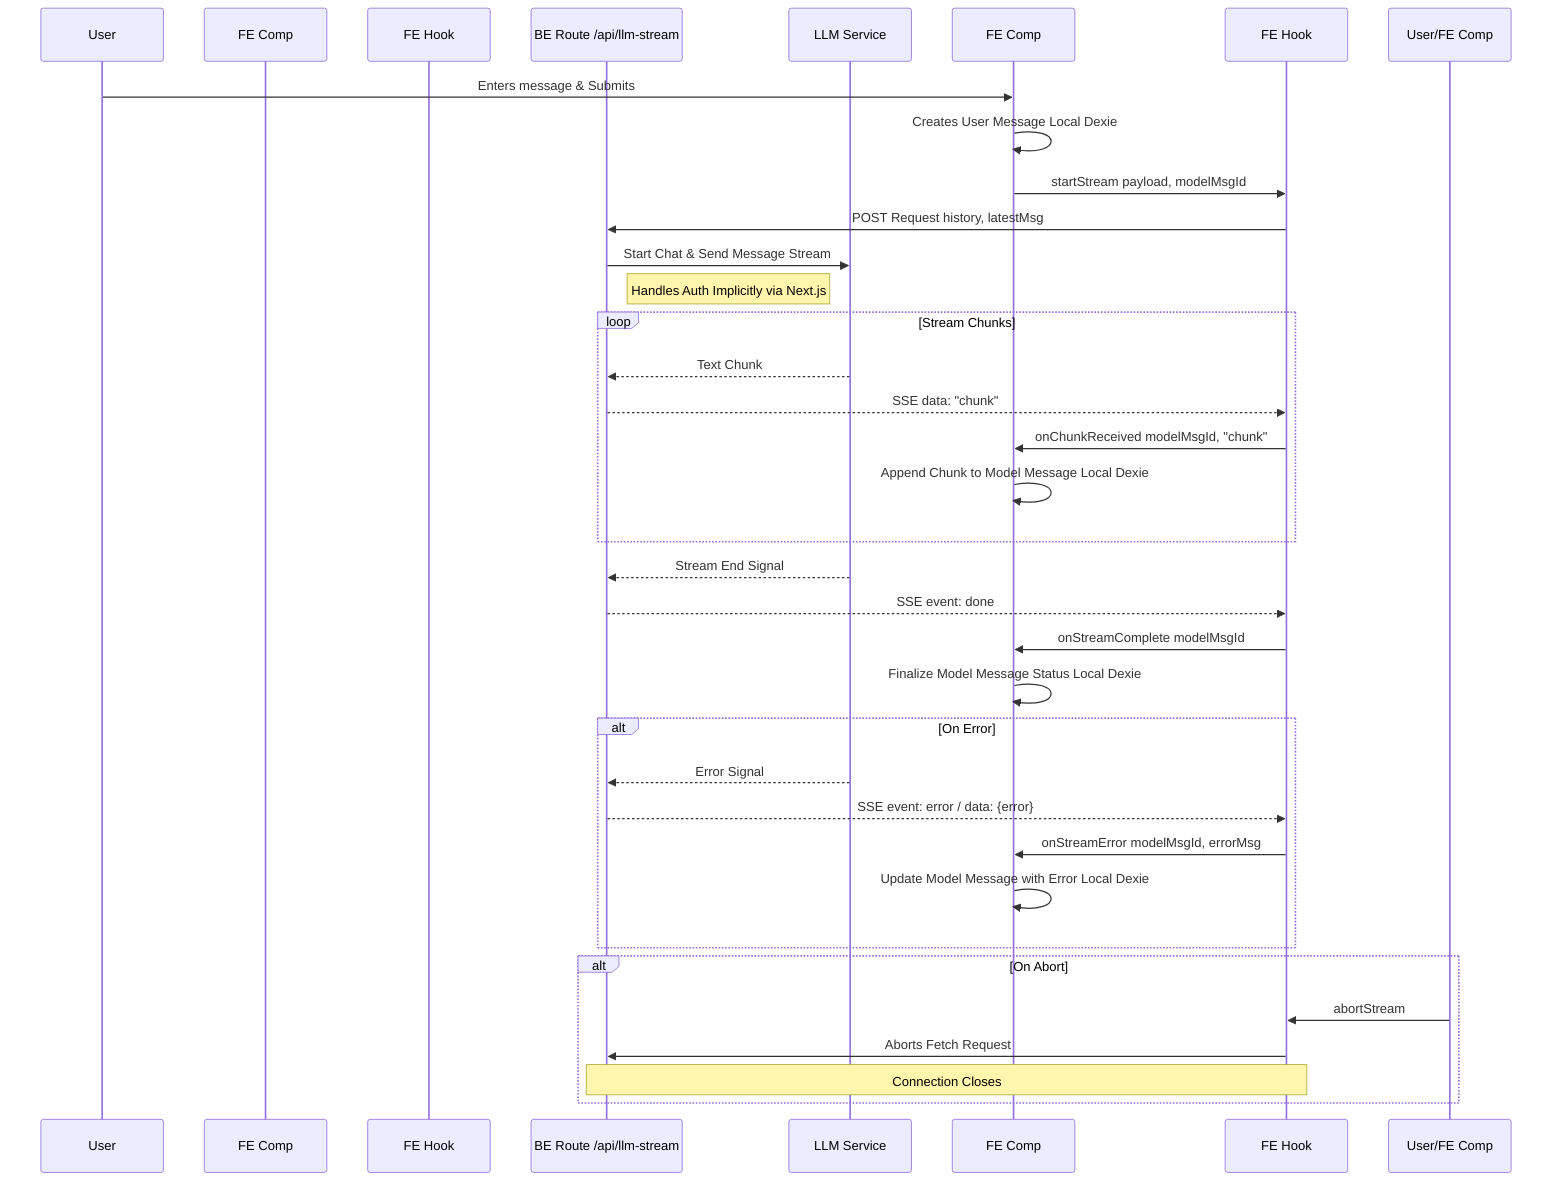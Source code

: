 sequenceDiagram
    participant User
    participant QuizInterface as FE Comp
    participant useLlmStream as FE Hook
    participant LLMRoute as BE Route /api/llm-stream
    participant GoogleAI as LLM Service

    User->>FE Comp: Enters message & Submits
    FE Comp->>FE Comp: Creates User Message Local Dexie
    FE Comp->>FE Hook: startStream payload, modelMsgId
    FE Hook->>LLMRoute: POST Request history, latestMsg
    LLMRoute->>GoogleAI: Start Chat & Send Message Stream
    Note right of LLMRoute: Handles Auth Implicitly via Next.js

    loop Stream Chunks
        GoogleAI-->>LLMRoute: Text Chunk
        LLMRoute-->>FE Hook: SSE data: "chunk"
        FE Hook->>FE Comp: onChunkReceived modelMsgId, "chunk"
        FE Comp->>FE Comp: Append Chunk to Model Message Local Dexie
    end

    GoogleAI-->>LLMRoute: Stream End Signal
    LLMRoute-->>FE Hook: SSE event: done
    FE Hook->>FE Comp: onStreamComplete modelMsgId
    FE Comp->>FE Comp: Finalize Model Message Status Local Dexie

    alt On Error
        GoogleAI-->>LLMRoute: Error Signal
        LLMRoute-->>FE Hook: SSE event: error / data: {error}
        FE Hook->>FE Comp: onStreamError modelMsgId, errorMsg
        FE Comp->>FE Comp: Update Model Message with Error Local Dexie
    end

    alt On Abort
        User/FE Comp->>FE Hook: abortStream
        FE Hook->>LLMRoute: Aborts Fetch Request
        Note over FE Hook, LLMRoute: Connection Closes
    end